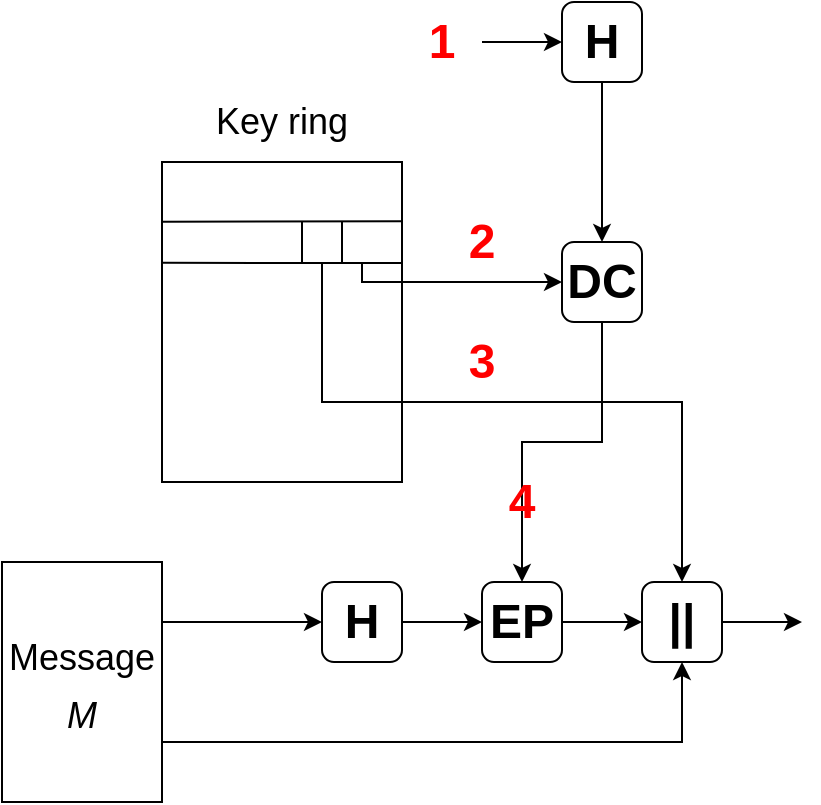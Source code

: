 <mxfile>
    <diagram id="jJwLxG_C2SKipF_NchKM" name="Dijagram">
        <mxGraphModel dx="375" dy="450" grid="1" gridSize="10" guides="1" tooltips="1" connect="1" arrows="1" fold="1" page="1" pageScale="1" pageWidth="850" pageHeight="1100" math="0" shadow="0">
            <root>
                <mxCell id="0"/>
                <mxCell id="1" parent="0"/>
                <mxCell id="21" style="edgeStyle=none;rounded=0;html=1;entryX=0.5;entryY=0;entryDx=0;entryDy=0;fontSize=18;" parent="1" source="2" target="3" edge="1">
                    <mxGeometry relative="1" as="geometry"/>
                </mxCell>
                <mxCell id="2" value="&lt;font style=&quot;font-size: 24px;&quot;&gt;&lt;b&gt;H&lt;/b&gt;&lt;/font&gt;" style="rounded=1;whiteSpace=wrap;html=1;" parent="1" vertex="1">
                    <mxGeometry x="320" y="80" width="40" height="40" as="geometry"/>
                </mxCell>
                <mxCell id="22" style="edgeStyle=none;rounded=0;html=1;entryX=0.5;entryY=0;entryDx=0;entryDy=0;fontSize=18;" parent="1" source="3" target="11" edge="1">
                    <mxGeometry relative="1" as="geometry">
                        <Array as="points">
                            <mxPoint x="340" y="300"/>
                            <mxPoint x="300" y="300"/>
                        </Array>
                    </mxGeometry>
                </mxCell>
                <mxCell id="3" value="&lt;font style=&quot;font-size: 24px;&quot;&gt;&lt;b&gt;DC&lt;/b&gt;&lt;/font&gt;" style="rounded=1;whiteSpace=wrap;html=1;" parent="1" vertex="1">
                    <mxGeometry x="320" y="200" width="40" height="40" as="geometry"/>
                </mxCell>
                <mxCell id="4" value="" style="rounded=0;whiteSpace=wrap;html=1;fontSize=24;" parent="1" vertex="1">
                    <mxGeometry x="120" y="160" width="120" height="160" as="geometry"/>
                </mxCell>
                <mxCell id="5" value="" style="endArrow=none;html=1;fontSize=24;exitX=0;exitY=0.315;exitDx=0;exitDy=0;entryX=1.004;entryY=0.316;entryDx=0;entryDy=0;exitPerimeter=0;entryPerimeter=0;" parent="1" source="4" target="4" edge="1">
                    <mxGeometry width="50" height="50" relative="1" as="geometry">
                        <mxPoint x="200" y="140" as="sourcePoint"/>
                        <mxPoint x="250" y="90" as="targetPoint"/>
                    </mxGeometry>
                </mxCell>
                <mxCell id="7" value="" style="endArrow=none;html=1;fontSize=24;exitX=0.002;exitY=0.187;exitDx=0;exitDy=0;exitPerimeter=0;entryX=0.998;entryY=0.185;entryDx=0;entryDy=0;entryPerimeter=0;" parent="1" source="4" target="4" edge="1">
                    <mxGeometry width="50" height="50" relative="1" as="geometry">
                        <mxPoint x="170" y="140" as="sourcePoint"/>
                        <mxPoint x="220" y="90" as="targetPoint"/>
                    </mxGeometry>
                </mxCell>
                <mxCell id="8" value="" style="endArrow=none;html=1;fontSize=24;" parent="1" edge="1">
                    <mxGeometry width="50" height="50" relative="1" as="geometry">
                        <mxPoint x="190" y="210" as="sourcePoint"/>
                        <mxPoint x="190" y="190" as="targetPoint"/>
                    </mxGeometry>
                </mxCell>
                <mxCell id="9" value="" style="endArrow=none;html=1;fontSize=24;" parent="1" edge="1">
                    <mxGeometry width="50" height="50" relative="1" as="geometry">
                        <mxPoint x="210" y="210" as="sourcePoint"/>
                        <mxPoint x="210" y="190" as="targetPoint"/>
                    </mxGeometry>
                </mxCell>
                <mxCell id="10" value="" style="endArrow=classic;html=1;fontSize=24;entryX=0;entryY=0.5;entryDx=0;entryDy=0;rounded=0;" parent="1" target="3" edge="1">
                    <mxGeometry width="50" height="50" relative="1" as="geometry">
                        <mxPoint x="220" y="210" as="sourcePoint"/>
                        <mxPoint x="330" y="140" as="targetPoint"/>
                        <Array as="points">
                            <mxPoint x="220" y="220"/>
                        </Array>
                    </mxGeometry>
                </mxCell>
                <mxCell id="17" style="edgeStyle=none;rounded=0;html=1;entryX=0;entryY=0.5;entryDx=0;entryDy=0;fontSize=18;" parent="1" source="11" target="13" edge="1">
                    <mxGeometry relative="1" as="geometry"/>
                </mxCell>
                <mxCell id="11" value="&lt;font style=&quot;font-size: 24px;&quot;&gt;&lt;b&gt;EP&lt;/b&gt;&lt;/font&gt;" style="rounded=1;whiteSpace=wrap;html=1;" parent="1" vertex="1">
                    <mxGeometry x="280" y="370" width="40" height="40" as="geometry"/>
                </mxCell>
                <mxCell id="16" style="edgeStyle=none;rounded=0;html=1;entryX=0;entryY=0.5;entryDx=0;entryDy=0;fontSize=18;" parent="1" source="12" target="11" edge="1">
                    <mxGeometry relative="1" as="geometry"/>
                </mxCell>
                <mxCell id="12" value="&lt;font style=&quot;font-size: 24px;&quot;&gt;&lt;b&gt;H&lt;/b&gt;&lt;/font&gt;" style="rounded=1;whiteSpace=wrap;html=1;" parent="1" vertex="1">
                    <mxGeometry x="200" y="370" width="40" height="40" as="geometry"/>
                </mxCell>
                <mxCell id="13" value="&lt;font style=&quot;font-size: 24px;&quot;&gt;&lt;b&gt;||&lt;/b&gt;&lt;/font&gt;" style="rounded=1;whiteSpace=wrap;html=1;" parent="1" vertex="1">
                    <mxGeometry x="360" y="370" width="40" height="40" as="geometry"/>
                </mxCell>
                <mxCell id="15" style="edgeStyle=none;rounded=0;html=1;entryX=0;entryY=0.5;entryDx=0;entryDy=0;fontSize=18;exitX=1;exitY=0.25;exitDx=0;exitDy=0;" parent="1" source="14" target="12" edge="1">
                    <mxGeometry relative="1" as="geometry"/>
                </mxCell>
                <mxCell id="18" style="edgeStyle=none;rounded=0;html=1;exitX=1;exitY=0.75;exitDx=0;exitDy=0;entryX=0.5;entryY=1;entryDx=0;entryDy=0;fontSize=18;" parent="1" source="14" target="13" edge="1">
                    <mxGeometry relative="1" as="geometry">
                        <Array as="points">
                            <mxPoint x="380" y="450"/>
                        </Array>
                    </mxGeometry>
                </mxCell>
                <mxCell id="14" value="&lt;font style=&quot;font-size: 18px;&quot;&gt;Message&lt;br&gt;&lt;i&gt;M&lt;/i&gt;&lt;/font&gt;" style="rounded=0;whiteSpace=wrap;html=1;fontSize=24;" parent="1" vertex="1">
                    <mxGeometry x="40" y="360" width="80" height="120" as="geometry"/>
                </mxCell>
                <mxCell id="19" value="" style="endArrow=classic;html=1;rounded=0;fontSize=18;entryX=0;entryY=0.5;entryDx=0;entryDy=0;" parent="1" target="2" edge="1">
                    <mxGeometry width="50" height="50" relative="1" as="geometry">
                        <mxPoint x="280" y="100" as="sourcePoint"/>
                        <mxPoint x="300" y="70" as="targetPoint"/>
                    </mxGeometry>
                </mxCell>
                <mxCell id="23" value="" style="endArrow=classic;html=1;rounded=0;fontSize=18;entryX=0.5;entryY=0;entryDx=0;entryDy=0;" parent="1" target="13" edge="1">
                    <mxGeometry width="50" height="50" relative="1" as="geometry">
                        <mxPoint x="200" y="210" as="sourcePoint"/>
                        <mxPoint x="440" y="270" as="targetPoint"/>
                        <Array as="points">
                            <mxPoint x="200" y="280"/>
                            <mxPoint x="380" y="280"/>
                        </Array>
                    </mxGeometry>
                </mxCell>
                <mxCell id="24" value="&lt;font color=&quot;#ff0000&quot; style=&quot;font-size: 24px;&quot;&gt;&lt;b&gt;1&lt;/b&gt;&lt;/font&gt;" style="text;html=1;strokeColor=none;fillColor=none;align=center;verticalAlign=middle;whiteSpace=wrap;rounded=0;fontSize=18;" parent="1" vertex="1">
                    <mxGeometry x="240" y="80" width="40" height="40" as="geometry"/>
                </mxCell>
                <mxCell id="25" value="&lt;font color=&quot;#ff0000&quot; style=&quot;font-size: 24px;&quot;&gt;&lt;b&gt;2&lt;/b&gt;&lt;/font&gt;" style="text;html=1;strokeColor=none;fillColor=none;align=center;verticalAlign=middle;whiteSpace=wrap;rounded=0;fontSize=18;" parent="1" vertex="1">
                    <mxGeometry x="260" y="180" width="40" height="40" as="geometry"/>
                </mxCell>
                <mxCell id="26" value="&lt;font color=&quot;#ff0000&quot; style=&quot;font-size: 24px;&quot;&gt;&lt;b&gt;3&lt;/b&gt;&lt;/font&gt;" style="text;html=1;strokeColor=none;fillColor=none;align=center;verticalAlign=middle;whiteSpace=wrap;rounded=0;fontSize=18;" parent="1" vertex="1">
                    <mxGeometry x="260" y="240" width="40" height="40" as="geometry"/>
                </mxCell>
                <mxCell id="27" value="&lt;font color=&quot;#ff0000&quot; style=&quot;font-size: 24px;&quot;&gt;&lt;b&gt;4&lt;/b&gt;&lt;/font&gt;" style="text;html=1;strokeColor=none;fillColor=none;align=center;verticalAlign=middle;whiteSpace=wrap;rounded=0;fontSize=18;" parent="1" vertex="1">
                    <mxGeometry x="280" y="310" width="40" height="40" as="geometry"/>
                </mxCell>
                <mxCell id="28" value="&lt;font style=&quot;font-size: 18px;&quot;&gt;Key ring&lt;/font&gt;" style="text;html=1;strokeColor=none;fillColor=none;align=center;verticalAlign=middle;whiteSpace=wrap;rounded=0;" vertex="1" parent="1">
                    <mxGeometry x="120" y="120" width="120" height="40" as="geometry"/>
                </mxCell>
                <mxCell id="29" value="" style="endArrow=classic;html=1;fontSize=18;exitX=1;exitY=0.5;exitDx=0;exitDy=0;" edge="1" parent="1" source="13">
                    <mxGeometry width="50" height="50" relative="1" as="geometry">
                        <mxPoint x="450" y="350" as="sourcePoint"/>
                        <mxPoint x="440" y="390" as="targetPoint"/>
                    </mxGeometry>
                </mxCell>
            </root>
        </mxGraphModel>
    </diagram>
</mxfile>
